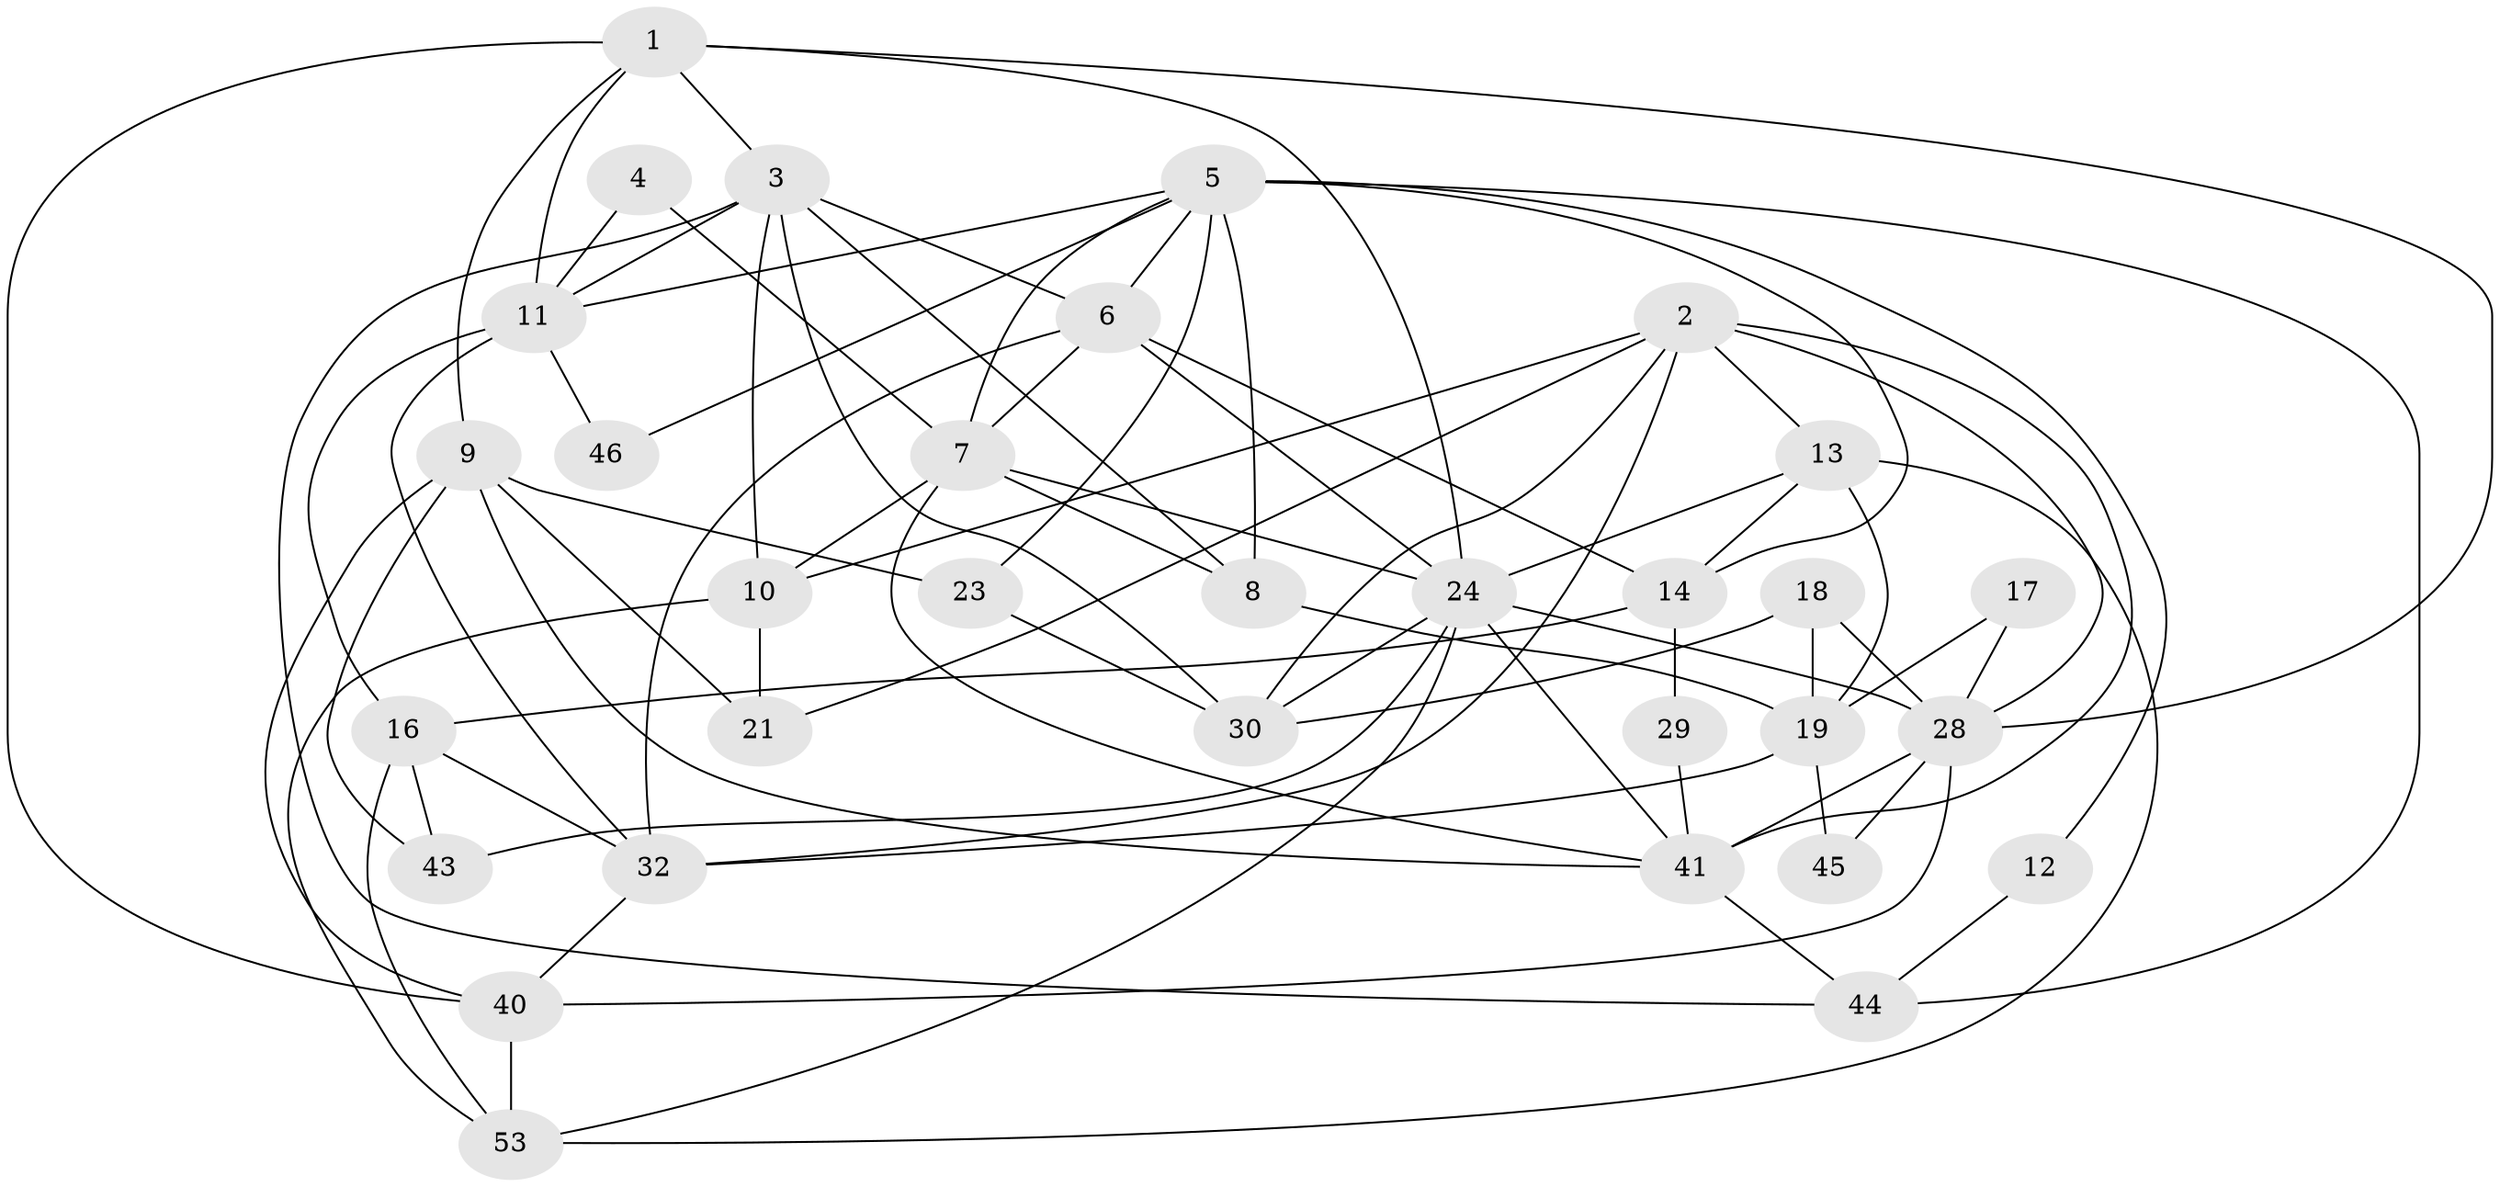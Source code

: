 // Generated by graph-tools (version 1.1) at 2025/52/02/27/25 19:52:03]
// undirected, 32 vertices, 79 edges
graph export_dot {
graph [start="1"]
  node [color=gray90,style=filled];
  1 [super="+50"];
  2 [super="+48"];
  3 [super="+37"];
  4;
  5 [super="+26"];
  6 [super="+42"];
  7 [super="+22"];
  8;
  9 [super="+27"];
  10 [super="+35"];
  11 [super="+38"];
  12 [super="+20"];
  13 [super="+15"];
  14 [super="+25"];
  16 [super="+31"];
  17;
  18;
  19 [super="+34"];
  21;
  23;
  24 [super="+39"];
  28 [super="+52"];
  29;
  30 [super="+33"];
  32 [super="+36"];
  40 [super="+49"];
  41 [super="+51"];
  43;
  44 [super="+47"];
  45;
  46;
  53;
  1 -- 3;
  1 -- 40;
  1 -- 11;
  1 -- 24;
  1 -- 28;
  1 -- 9;
  2 -- 28;
  2 -- 41;
  2 -- 32;
  2 -- 10 [weight=2];
  2 -- 21;
  2 -- 30;
  2 -- 13;
  3 -- 10;
  3 -- 6;
  3 -- 8;
  3 -- 11;
  3 -- 44;
  3 -- 30;
  4 -- 7;
  4 -- 11;
  5 -- 8;
  5 -- 12;
  5 -- 23;
  5 -- 6;
  5 -- 11;
  5 -- 46;
  5 -- 14;
  5 -- 44;
  5 -- 7;
  6 -- 7;
  6 -- 32;
  6 -- 24;
  6 -- 14;
  7 -- 24;
  7 -- 8;
  7 -- 41;
  7 -- 10;
  8 -- 19;
  9 -- 23;
  9 -- 41;
  9 -- 40;
  9 -- 43;
  9 -- 21;
  10 -- 53;
  10 -- 21;
  11 -- 46;
  11 -- 32;
  11 -- 16;
  12 -- 44 [weight=2];
  13 -- 24;
  13 -- 14;
  13 -- 19;
  13 -- 53;
  14 -- 29;
  14 -- 16 [weight=2];
  16 -- 43;
  16 -- 32;
  16 -- 53;
  17 -- 28;
  17 -- 19;
  18 -- 28;
  18 -- 19;
  18 -- 30;
  19 -- 45;
  19 -- 32 [weight=2];
  23 -- 30;
  24 -- 28;
  24 -- 53;
  24 -- 41;
  24 -- 43;
  24 -- 30;
  28 -- 40;
  28 -- 41 [weight=2];
  28 -- 45;
  29 -- 41;
  32 -- 40;
  40 -- 53;
  41 -- 44 [weight=2];
}
